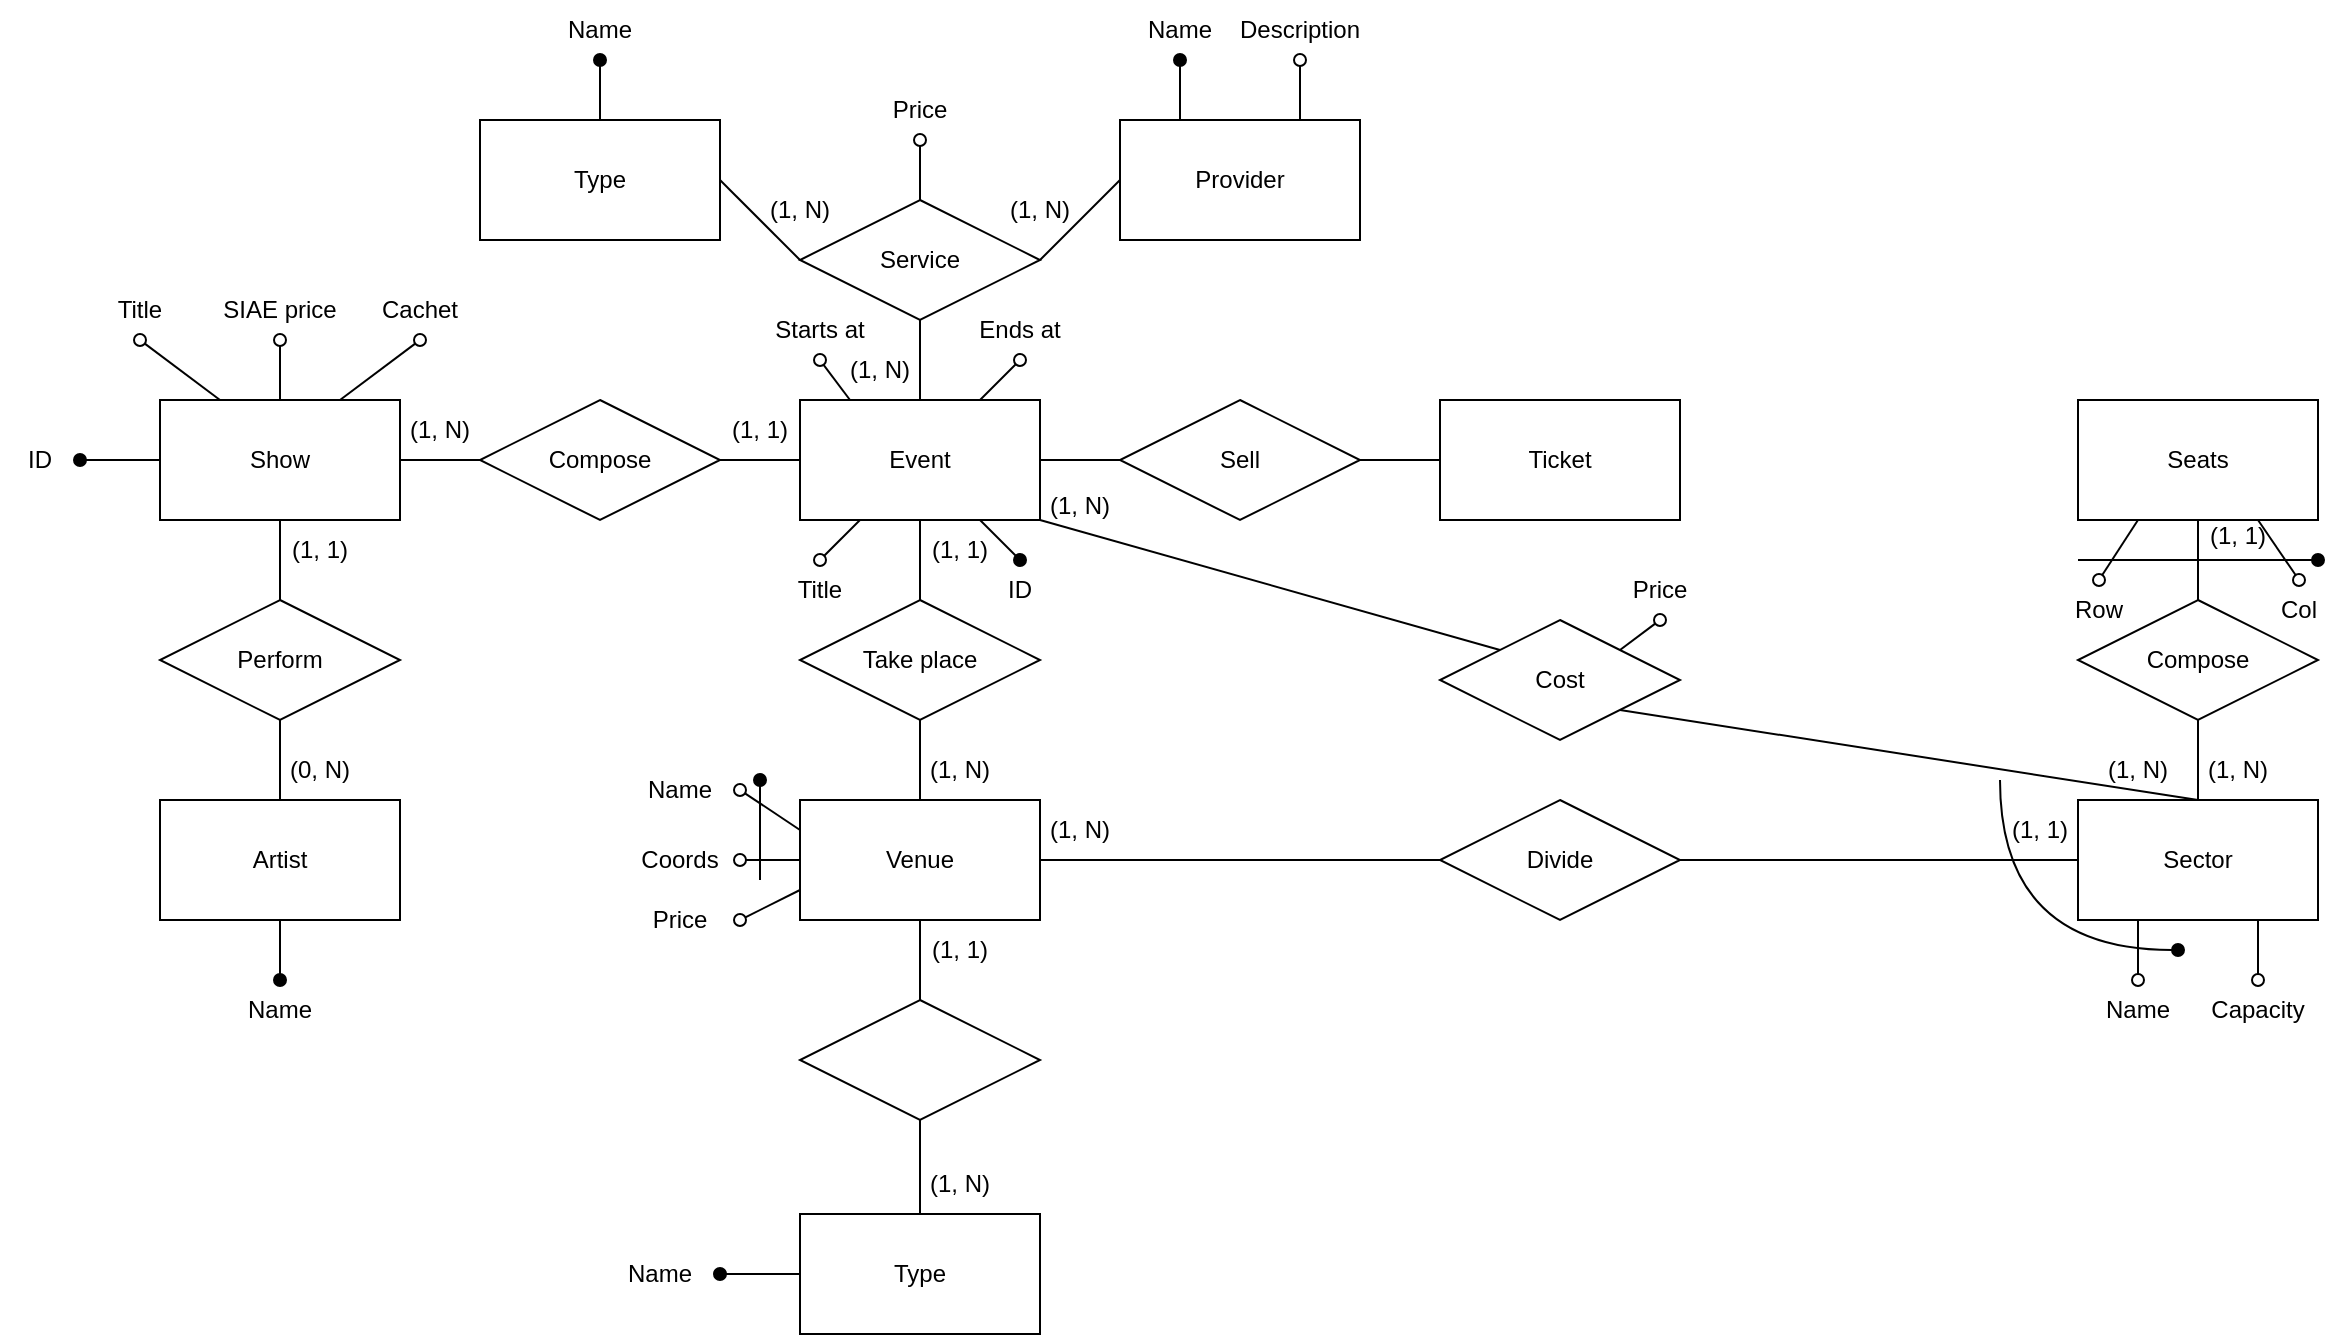 <mxfile version="20.7.4" type="device"><diagram id="aoXQrt5_DUuFPbcQlHmZ" name="Page-1"><mxGraphModel dx="880" dy="478" grid="1" gridSize="10" guides="1" tooltips="1" connect="1" arrows="1" fold="1" page="1" pageScale="1" pageWidth="1169" pageHeight="827" math="0" shadow="0"><root><mxCell id="0"/><mxCell id="1" parent="0"/><mxCell id="zBIkQlwktoTOzgUExCND-1" value="Event" style="rounded=0;whiteSpace=wrap;html=1;" parent="1" vertex="1"><mxGeometry x="400" y="360" width="120" height="60" as="geometry"/></mxCell><mxCell id="zBIkQlwktoTOzgUExCND-2" value="&lt;div&gt;Show&lt;/div&gt;" style="rounded=0;whiteSpace=wrap;html=1;" parent="1" vertex="1"><mxGeometry x="80" y="360" width="120" height="60" as="geometry"/></mxCell><mxCell id="zBIkQlwktoTOzgUExCND-3" value="&lt;div&gt;Artist&lt;/div&gt;" style="rounded=0;whiteSpace=wrap;html=1;" parent="1" vertex="1"><mxGeometry x="80" y="560" width="120" height="60" as="geometry"/></mxCell><mxCell id="zBIkQlwktoTOzgUExCND-4" value="Compose" style="rhombus;whiteSpace=wrap;html=1;" parent="1" vertex="1"><mxGeometry x="240" y="360" width="120" height="60" as="geometry"/></mxCell><mxCell id="zBIkQlwktoTOzgUExCND-5" value="Perform" style="rhombus;whiteSpace=wrap;html=1;" parent="1" vertex="1"><mxGeometry x="80" y="460" width="120" height="60" as="geometry"/></mxCell><mxCell id="zBIkQlwktoTOzgUExCND-6" value="" style="endArrow=none;html=1;rounded=0;exitX=1;exitY=0.5;exitDx=0;exitDy=0;entryX=0;entryY=0.5;entryDx=0;entryDy=0;" parent="1" source="zBIkQlwktoTOzgUExCND-4" target="zBIkQlwktoTOzgUExCND-1" edge="1"><mxGeometry width="50" height="50" relative="1" as="geometry"><mxPoint x="390" y="430" as="sourcePoint"/><mxPoint x="440" y="380" as="targetPoint"/></mxGeometry></mxCell><mxCell id="zBIkQlwktoTOzgUExCND-7" value="" style="endArrow=none;html=1;rounded=0;exitX=1;exitY=0.5;exitDx=0;exitDy=0;entryX=0;entryY=0.5;entryDx=0;entryDy=0;" parent="1" source="zBIkQlwktoTOzgUExCND-2" target="zBIkQlwktoTOzgUExCND-4" edge="1"><mxGeometry width="50" height="50" relative="1" as="geometry"><mxPoint x="390" y="430" as="sourcePoint"/><mxPoint x="440" y="380" as="targetPoint"/></mxGeometry></mxCell><mxCell id="zBIkQlwktoTOzgUExCND-8" value="" style="endArrow=none;html=1;rounded=0;exitX=0.5;exitY=0;exitDx=0;exitDy=0;entryX=0.5;entryY=1;entryDx=0;entryDy=0;" parent="1" source="zBIkQlwktoTOzgUExCND-5" target="zBIkQlwktoTOzgUExCND-2" edge="1"><mxGeometry width="50" height="50" relative="1" as="geometry"><mxPoint x="390" y="430" as="sourcePoint"/><mxPoint x="440" y="380" as="targetPoint"/></mxGeometry></mxCell><mxCell id="zBIkQlwktoTOzgUExCND-9" value="" style="endArrow=none;html=1;rounded=0;exitX=0.5;exitY=0;exitDx=0;exitDy=0;entryX=0.5;entryY=1;entryDx=0;entryDy=0;" parent="1" source="zBIkQlwktoTOzgUExCND-3" target="zBIkQlwktoTOzgUExCND-5" edge="1"><mxGeometry width="50" height="50" relative="1" as="geometry"><mxPoint x="390" y="430" as="sourcePoint"/><mxPoint x="440" y="380" as="targetPoint"/></mxGeometry></mxCell><mxCell id="zBIkQlwktoTOzgUExCND-12" value="&lt;div&gt;(1, 1)&lt;/div&gt;" style="text;html=1;strokeColor=none;fillColor=none;align=center;verticalAlign=middle;whiteSpace=wrap;rounded=0;" parent="1" vertex="1"><mxGeometry x="130" y="420" width="60" height="30" as="geometry"/></mxCell><mxCell id="zBIkQlwktoTOzgUExCND-13" value="&lt;div&gt;(0, N)&lt;/div&gt;" style="text;html=1;strokeColor=none;fillColor=none;align=center;verticalAlign=middle;whiteSpace=wrap;rounded=0;" parent="1" vertex="1"><mxGeometry x="130" y="530" width="60" height="30" as="geometry"/></mxCell><mxCell id="zBIkQlwktoTOzgUExCND-14" value="Title" style="text;html=1;strokeColor=none;fillColor=none;align=center;verticalAlign=middle;whiteSpace=wrap;rounded=0;" parent="1" vertex="1"><mxGeometry x="40" y="300" width="60" height="30" as="geometry"/></mxCell><mxCell id="zBIkQlwktoTOzgUExCND-18" value="" style="endArrow=oval;html=1;rounded=0;exitX=0.25;exitY=0;exitDx=0;exitDy=0;entryX=0.5;entryY=1;entryDx=0;entryDy=0;endFill=0;" parent="1" source="zBIkQlwktoTOzgUExCND-2" target="zBIkQlwktoTOzgUExCND-14" edge="1"><mxGeometry width="50" height="50" relative="1" as="geometry"><mxPoint x="390" y="430" as="sourcePoint"/><mxPoint x="440" y="380" as="targetPoint"/></mxGeometry></mxCell><mxCell id="zBIkQlwktoTOzgUExCND-19" value="SIAE price" style="text;html=1;strokeColor=none;fillColor=none;align=center;verticalAlign=middle;whiteSpace=wrap;rounded=0;" parent="1" vertex="1"><mxGeometry x="110" y="300" width="60" height="30" as="geometry"/></mxCell><mxCell id="zBIkQlwktoTOzgUExCND-20" value="" style="endArrow=oval;html=1;rounded=0;exitX=0.5;exitY=0;exitDx=0;exitDy=0;entryX=0.5;entryY=1;entryDx=0;entryDy=0;endFill=0;" parent="1" source="zBIkQlwktoTOzgUExCND-2" target="zBIkQlwktoTOzgUExCND-19" edge="1"><mxGeometry width="50" height="50" relative="1" as="geometry"><mxPoint x="390" y="430" as="sourcePoint"/><mxPoint x="440" y="380" as="targetPoint"/></mxGeometry></mxCell><mxCell id="zBIkQlwktoTOzgUExCND-21" value="&lt;div&gt;Cachet&lt;/div&gt;" style="text;html=1;strokeColor=none;fillColor=none;align=center;verticalAlign=middle;whiteSpace=wrap;rounded=0;" parent="1" vertex="1"><mxGeometry x="180" y="300" width="60" height="30" as="geometry"/></mxCell><mxCell id="zBIkQlwktoTOzgUExCND-22" value="" style="endArrow=oval;html=1;rounded=0;exitX=0.75;exitY=0;exitDx=0;exitDy=0;entryX=0.5;entryY=1;entryDx=0;entryDy=0;endFill=0;" parent="1" source="zBIkQlwktoTOzgUExCND-2" target="zBIkQlwktoTOzgUExCND-21" edge="1"><mxGeometry width="50" height="50" relative="1" as="geometry"><mxPoint x="390" y="430" as="sourcePoint"/><mxPoint x="440" y="380" as="targetPoint"/></mxGeometry></mxCell><mxCell id="zBIkQlwktoTOzgUExCND-23" value="Name" style="text;html=1;strokeColor=none;fillColor=none;align=center;verticalAlign=middle;whiteSpace=wrap;rounded=0;" parent="1" vertex="1"><mxGeometry x="110" y="650" width="60" height="30" as="geometry"/></mxCell><mxCell id="zBIkQlwktoTOzgUExCND-24" value="" style="endArrow=oval;html=1;rounded=0;exitX=0.5;exitY=1;exitDx=0;exitDy=0;entryX=0.5;entryY=0;entryDx=0;entryDy=0;endFill=1;" parent="1" source="zBIkQlwktoTOzgUExCND-3" target="zBIkQlwktoTOzgUExCND-23" edge="1"><mxGeometry width="50" height="50" relative="1" as="geometry"><mxPoint x="390" y="590" as="sourcePoint"/><mxPoint x="440" y="540" as="targetPoint"/></mxGeometry></mxCell><mxCell id="zBIkQlwktoTOzgUExCND-25" value="&lt;div&gt;(1, 1)&lt;/div&gt;" style="text;html=1;strokeColor=none;fillColor=none;align=center;verticalAlign=middle;whiteSpace=wrap;rounded=0;" parent="1" vertex="1"><mxGeometry x="350" y="360" width="60" height="30" as="geometry"/></mxCell><mxCell id="zBIkQlwktoTOzgUExCND-26" value="(1, N)" style="text;html=1;strokeColor=none;fillColor=none;align=center;verticalAlign=middle;whiteSpace=wrap;rounded=0;" parent="1" vertex="1"><mxGeometry x="190" y="360" width="60" height="30" as="geometry"/></mxCell><mxCell id="zBIkQlwktoTOzgUExCND-27" value="Title" style="text;html=1;strokeColor=none;fillColor=none;align=center;verticalAlign=middle;whiteSpace=wrap;rounded=0;" parent="1" vertex="1"><mxGeometry x="380" y="440" width="60" height="30" as="geometry"/></mxCell><mxCell id="zBIkQlwktoTOzgUExCND-28" value="&lt;div&gt;Starts at&lt;/div&gt;" style="text;html=1;strokeColor=none;fillColor=none;align=center;verticalAlign=middle;whiteSpace=wrap;rounded=0;" parent="1" vertex="1"><mxGeometry x="380" y="310" width="60" height="30" as="geometry"/></mxCell><mxCell id="zBIkQlwktoTOzgUExCND-29" value="Ends at" style="text;html=1;strokeColor=none;fillColor=none;align=center;verticalAlign=middle;whiteSpace=wrap;rounded=0;" parent="1" vertex="1"><mxGeometry x="480" y="310" width="60" height="30" as="geometry"/></mxCell><mxCell id="zBIkQlwktoTOzgUExCND-30" value="" style="endArrow=oval;html=1;rounded=0;entryX=0.5;entryY=0;entryDx=0;entryDy=0;exitX=0.25;exitY=1;exitDx=0;exitDy=0;endFill=0;" parent="1" source="zBIkQlwktoTOzgUExCND-1" target="zBIkQlwktoTOzgUExCND-27" edge="1"><mxGeometry width="50" height="50" relative="1" as="geometry"><mxPoint x="300" y="440" as="sourcePoint"/><mxPoint x="350" y="390" as="targetPoint"/></mxGeometry></mxCell><mxCell id="zBIkQlwktoTOzgUExCND-31" value="" style="endArrow=oval;html=1;rounded=0;exitX=0.25;exitY=1;exitDx=0;exitDy=0;endFill=0;entryX=0.5;entryY=1;entryDx=0;entryDy=0;" parent="1" source="zBIkQlwktoTOzgUExCND-68" target="zBIkQlwktoTOzgUExCND-28" edge="1"><mxGeometry width="50" height="50" relative="1" as="geometry"><mxPoint x="300" y="440" as="sourcePoint"/><mxPoint x="490" y="330" as="targetPoint"/></mxGeometry></mxCell><mxCell id="zBIkQlwktoTOzgUExCND-32" value="" style="endArrow=oval;html=1;rounded=0;exitX=0.75;exitY=0;exitDx=0;exitDy=0;entryX=0.5;entryY=1;entryDx=0;entryDy=0;endFill=0;" parent="1" source="zBIkQlwktoTOzgUExCND-1" target="zBIkQlwktoTOzgUExCND-29" edge="1"><mxGeometry width="50" height="50" relative="1" as="geometry"><mxPoint x="300" y="440" as="sourcePoint"/><mxPoint x="350" y="390" as="targetPoint"/></mxGeometry></mxCell><mxCell id="zBIkQlwktoTOzgUExCND-33" value="Sell" style="rhombus;whiteSpace=wrap;html=1;" parent="1" vertex="1"><mxGeometry x="560" y="360" width="120" height="60" as="geometry"/></mxCell><mxCell id="zBIkQlwktoTOzgUExCND-35" value="Seats" style="rounded=0;whiteSpace=wrap;html=1;" parent="1" vertex="1"><mxGeometry x="1039" y="360" width="120" height="60" as="geometry"/></mxCell><mxCell id="zBIkQlwktoTOzgUExCND-36" value="" style="endArrow=none;html=1;rounded=0;exitX=1;exitY=0.5;exitDx=0;exitDy=0;entryX=0;entryY=0.5;entryDx=0;entryDy=0;" parent="1" source="zBIkQlwktoTOzgUExCND-1" target="zBIkQlwktoTOzgUExCND-33" edge="1"><mxGeometry width="50" height="50" relative="1" as="geometry"><mxPoint x="680" y="440" as="sourcePoint"/><mxPoint x="730" y="390" as="targetPoint"/></mxGeometry></mxCell><mxCell id="zBIkQlwktoTOzgUExCND-37" value="" style="endArrow=none;html=1;rounded=0;entryX=0;entryY=0.5;entryDx=0;entryDy=0;exitX=1;exitY=0.5;exitDx=0;exitDy=0;" parent="1" source="zBIkQlwktoTOzgUExCND-33" target="wOfFlFQYstHc1XPXzi2x-83" edge="1"><mxGeometry width="50" height="50" relative="1" as="geometry"><mxPoint x="690" y="400" as="sourcePoint"/><mxPoint x="730" y="390" as="targetPoint"/></mxGeometry></mxCell><mxCell id="zBIkQlwktoTOzgUExCND-40" value="ID" style="text;html=1;strokeColor=none;fillColor=none;align=center;verticalAlign=middle;whiteSpace=wrap;rounded=0;" parent="1" vertex="1"><mxGeometry x="480" y="440" width="60" height="30" as="geometry"/></mxCell><mxCell id="zBIkQlwktoTOzgUExCND-41" value="" style="endArrow=oval;html=1;rounded=0;exitX=0.75;exitY=1;exitDx=0;exitDy=0;entryX=0.5;entryY=0;entryDx=0;entryDy=0;endFill=1;" parent="1" source="zBIkQlwktoTOzgUExCND-1" target="zBIkQlwktoTOzgUExCND-40" edge="1"><mxGeometry width="50" height="50" relative="1" as="geometry"><mxPoint x="680" y="440" as="sourcePoint"/><mxPoint x="730" y="390" as="targetPoint"/></mxGeometry></mxCell><mxCell id="zBIkQlwktoTOzgUExCND-45" value="Row" style="text;html=1;strokeColor=none;fillColor=none;align=center;verticalAlign=middle;whiteSpace=wrap;rounded=0;" parent="1" vertex="1"><mxGeometry x="1030" y="450" width="39" height="30" as="geometry"/></mxCell><mxCell id="zBIkQlwktoTOzgUExCND-47" value="&lt;div&gt;Col&lt;/div&gt;" style="text;html=1;strokeColor=none;fillColor=none;align=center;verticalAlign=middle;whiteSpace=wrap;rounded=0;" parent="1" vertex="1"><mxGeometry x="1130" y="450" width="39" height="30" as="geometry"/></mxCell><mxCell id="zBIkQlwktoTOzgUExCND-49" value="" style="endArrow=oval;html=1;rounded=0;exitX=0.25;exitY=1;exitDx=0;exitDy=0;entryX=0.5;entryY=0;entryDx=0;entryDy=0;endFill=0;" parent="1" source="zBIkQlwktoTOzgUExCND-35" target="zBIkQlwktoTOzgUExCND-45" edge="1"><mxGeometry width="50" height="50" relative="1" as="geometry"><mxPoint x="999" y="440" as="sourcePoint"/><mxPoint x="1049" y="390" as="targetPoint"/></mxGeometry></mxCell><mxCell id="zBIkQlwktoTOzgUExCND-50" value="" style="endArrow=oval;html=1;rounded=0;exitX=0.75;exitY=1;exitDx=0;exitDy=0;entryX=0.5;entryY=0;entryDx=0;entryDy=0;endFill=0;" parent="1" source="zBIkQlwktoTOzgUExCND-35" target="zBIkQlwktoTOzgUExCND-47" edge="1"><mxGeometry width="50" height="50" relative="1" as="geometry"><mxPoint x="999" y="440" as="sourcePoint"/><mxPoint x="1049" y="390" as="targetPoint"/></mxGeometry></mxCell><mxCell id="zBIkQlwktoTOzgUExCND-51" value="" style="endArrow=oval;html=1;rounded=0;endFill=1;" parent="1" edge="1"><mxGeometry width="50" height="50" relative="1" as="geometry"><mxPoint x="1039" y="440" as="sourcePoint"/><mxPoint x="1159" y="440" as="targetPoint"/></mxGeometry></mxCell><mxCell id="zBIkQlwktoTOzgUExCND-52" value="Provider" style="rounded=0;whiteSpace=wrap;html=1;" parent="1" vertex="1"><mxGeometry x="560" y="220" width="120" height="60" as="geometry"/></mxCell><mxCell id="zBIkQlwktoTOzgUExCND-53" value="Service" style="rhombus;whiteSpace=wrap;html=1;" parent="1" vertex="1"><mxGeometry x="400" y="260" width="120" height="60" as="geometry"/></mxCell><mxCell id="zBIkQlwktoTOzgUExCND-54" value="" style="endArrow=none;html=1;rounded=0;entryX=0.5;entryY=0;entryDx=0;entryDy=0;exitX=0.5;exitY=1;exitDx=0;exitDy=0;" parent="1" source="zBIkQlwktoTOzgUExCND-53" target="zBIkQlwktoTOzgUExCND-1" edge="1"><mxGeometry width="50" height="50" relative="1" as="geometry"><mxPoint x="460" y="300" as="sourcePoint"/><mxPoint x="430" y="450" as="targetPoint"/></mxGeometry></mxCell><mxCell id="zBIkQlwktoTOzgUExCND-55" value="" style="endArrow=none;html=1;rounded=0;entryX=1;entryY=0.5;entryDx=0;entryDy=0;exitX=0;exitY=0.5;exitDx=0;exitDy=0;" parent="1" source="zBIkQlwktoTOzgUExCND-52" target="zBIkQlwktoTOzgUExCND-53" edge="1"><mxGeometry width="50" height="50" relative="1" as="geometry"><mxPoint x="750" y="120" as="sourcePoint"/><mxPoint x="430" y="310" as="targetPoint"/></mxGeometry></mxCell><mxCell id="zBIkQlwktoTOzgUExCND-62" value="" style="endArrow=oval;html=1;rounded=0;exitX=0.75;exitY=0;exitDx=0;exitDy=0;endFill=0;entryX=0.5;entryY=1;entryDx=0;entryDy=0;" parent="1" source="zBIkQlwktoTOzgUExCND-52" target="wOfFlFQYstHc1XPXzi2x-71" edge="1"><mxGeometry width="50" height="50" relative="1" as="geometry"><mxPoint x="400" y="580" as="sourcePoint"/><mxPoint x="490" y="130" as="targetPoint"/></mxGeometry></mxCell><mxCell id="zBIkQlwktoTOzgUExCND-68" value="(1, N)" style="text;html=1;strokeColor=none;fillColor=none;align=center;verticalAlign=middle;whiteSpace=wrap;rounded=0;" parent="1" vertex="1"><mxGeometry x="410" y="330" width="60" height="30" as="geometry"/></mxCell><mxCell id="wOfFlFQYstHc1XPXzi2x-6" value="Venue" style="rounded=0;whiteSpace=wrap;html=1;" parent="1" vertex="1"><mxGeometry x="400" y="560" width="120" height="60" as="geometry"/></mxCell><mxCell id="wOfFlFQYstHc1XPXzi2x-7" value="Take place" style="rhombus;whiteSpace=wrap;html=1;" parent="1" vertex="1"><mxGeometry x="400" y="460" width="120" height="60" as="geometry"/></mxCell><mxCell id="wOfFlFQYstHc1XPXzi2x-8" value="" style="endArrow=none;html=1;rounded=0;entryX=0.5;entryY=1;entryDx=0;entryDy=0;exitX=0.5;exitY=0;exitDx=0;exitDy=0;" parent="1" source="wOfFlFQYstHc1XPXzi2x-7" target="zBIkQlwktoTOzgUExCND-1" edge="1"><mxGeometry width="50" height="50" relative="1" as="geometry"><mxPoint x="400" y="530" as="sourcePoint"/><mxPoint x="450" y="480" as="targetPoint"/></mxGeometry></mxCell><mxCell id="wOfFlFQYstHc1XPXzi2x-9" value="" style="endArrow=none;html=1;rounded=0;exitX=0.5;exitY=0;exitDx=0;exitDy=0;entryX=0.5;entryY=1;entryDx=0;entryDy=0;" parent="1" source="wOfFlFQYstHc1XPXzi2x-6" target="wOfFlFQYstHc1XPXzi2x-7" edge="1"><mxGeometry width="50" height="50" relative="1" as="geometry"><mxPoint x="400" y="530" as="sourcePoint"/><mxPoint x="450" y="480" as="targetPoint"/></mxGeometry></mxCell><mxCell id="wOfFlFQYstHc1XPXzi2x-10" value="Type" style="rounded=0;whiteSpace=wrap;html=1;" parent="1" vertex="1"><mxGeometry x="400" y="767" width="120" height="60" as="geometry"/></mxCell><mxCell id="wOfFlFQYstHc1XPXzi2x-11" value="" style="rhombus;whiteSpace=wrap;html=1;" parent="1" vertex="1"><mxGeometry x="400" y="660" width="120" height="60" as="geometry"/></mxCell><mxCell id="wOfFlFQYstHc1XPXzi2x-12" value="" style="endArrow=none;html=1;rounded=0;entryX=0.5;entryY=1;entryDx=0;entryDy=0;exitX=0.5;exitY=0;exitDx=0;exitDy=0;" parent="1" source="wOfFlFQYstHc1XPXzi2x-11" target="wOfFlFQYstHc1XPXzi2x-6" edge="1"><mxGeometry width="50" height="50" relative="1" as="geometry"><mxPoint x="400" y="740" as="sourcePoint"/><mxPoint x="450" y="690" as="targetPoint"/></mxGeometry></mxCell><mxCell id="wOfFlFQYstHc1XPXzi2x-13" value="" style="endArrow=none;html=1;rounded=0;exitX=0.5;exitY=0;exitDx=0;exitDy=0;entryX=0.5;entryY=1;entryDx=0;entryDy=0;" parent="1" source="wOfFlFQYstHc1XPXzi2x-10" target="wOfFlFQYstHc1XPXzi2x-11" edge="1"><mxGeometry width="50" height="50" relative="1" as="geometry"><mxPoint x="400" y="740" as="sourcePoint"/><mxPoint x="450" y="690" as="targetPoint"/></mxGeometry></mxCell><mxCell id="wOfFlFQYstHc1XPXzi2x-14" value="&lt;div&gt;(1, 1)&lt;/div&gt;" style="text;html=1;strokeColor=none;fillColor=none;align=center;verticalAlign=middle;whiteSpace=wrap;rounded=0;" parent="1" vertex="1"><mxGeometry x="450" y="620" width="60" height="30" as="geometry"/></mxCell><mxCell id="wOfFlFQYstHc1XPXzi2x-15" value="&lt;div&gt;(1, N)&lt;/div&gt;" style="text;html=1;strokeColor=none;fillColor=none;align=center;verticalAlign=middle;whiteSpace=wrap;rounded=0;" parent="1" vertex="1"><mxGeometry x="450" y="530" width="60" height="30" as="geometry"/></mxCell><mxCell id="wOfFlFQYstHc1XPXzi2x-16" value="&lt;div&gt;(1, 1)&lt;/div&gt;" style="text;html=1;strokeColor=none;fillColor=none;align=center;verticalAlign=middle;whiteSpace=wrap;rounded=0;" parent="1" vertex="1"><mxGeometry x="450" y="420" width="60" height="30" as="geometry"/></mxCell><mxCell id="wOfFlFQYstHc1XPXzi2x-17" value="&lt;div&gt;(1, N)&lt;/div&gt;" style="text;html=1;strokeColor=none;fillColor=none;align=center;verticalAlign=middle;whiteSpace=wrap;rounded=0;" parent="1" vertex="1"><mxGeometry x="450" y="737" width="60" height="30" as="geometry"/></mxCell><mxCell id="wOfFlFQYstHc1XPXzi2x-18" value="Sector" style="rounded=0;whiteSpace=wrap;html=1;" parent="1" vertex="1"><mxGeometry x="1039" y="560" width="120" height="60" as="geometry"/></mxCell><mxCell id="wOfFlFQYstHc1XPXzi2x-19" value="Divide" style="rhombus;whiteSpace=wrap;html=1;" parent="1" vertex="1"><mxGeometry x="720" y="560" width="120" height="60" as="geometry"/></mxCell><mxCell id="wOfFlFQYstHc1XPXzi2x-20" value="" style="endArrow=none;html=1;rounded=0;exitX=1;exitY=0.5;exitDx=0;exitDy=0;entryX=0;entryY=0.5;entryDx=0;entryDy=0;" parent="1" source="wOfFlFQYstHc1XPXzi2x-6" target="wOfFlFQYstHc1XPXzi2x-19" edge="1"><mxGeometry width="50" height="50" relative="1" as="geometry"><mxPoint x="750" y="680" as="sourcePoint"/><mxPoint x="800" y="630" as="targetPoint"/></mxGeometry></mxCell><mxCell id="wOfFlFQYstHc1XPXzi2x-21" value="" style="endArrow=none;html=1;rounded=0;exitX=1;exitY=0.5;exitDx=0;exitDy=0;entryX=0;entryY=0.5;entryDx=0;entryDy=0;" parent="1" source="wOfFlFQYstHc1XPXzi2x-19" target="wOfFlFQYstHc1XPXzi2x-18" edge="1"><mxGeometry width="50" height="50" relative="1" as="geometry"><mxPoint x="650" y="660" as="sourcePoint"/><mxPoint x="700" y="610" as="targetPoint"/></mxGeometry></mxCell><mxCell id="wOfFlFQYstHc1XPXzi2x-22" value="&lt;div&gt;(1, 1)&lt;/div&gt;" style="text;html=1;strokeColor=none;fillColor=none;align=center;verticalAlign=middle;whiteSpace=wrap;rounded=0;" parent="1" vertex="1"><mxGeometry x="990" y="560" width="60" height="30" as="geometry"/></mxCell><mxCell id="wOfFlFQYstHc1XPXzi2x-23" value="&lt;div&gt;(1, N)&lt;/div&gt;" style="text;html=1;strokeColor=none;fillColor=none;align=center;verticalAlign=middle;whiteSpace=wrap;rounded=0;" parent="1" vertex="1"><mxGeometry x="510" y="560" width="60" height="30" as="geometry"/></mxCell><mxCell id="wOfFlFQYstHc1XPXzi2x-24" value="Cost" style="rhombus;whiteSpace=wrap;html=1;" parent="1" vertex="1"><mxGeometry x="720" y="470" width="120" height="60" as="geometry"/></mxCell><mxCell id="wOfFlFQYstHc1XPXzi2x-25" value="" style="endArrow=none;html=1;rounded=0;exitX=0;exitY=0;exitDx=0;exitDy=0;entryX=1;entryY=1;entryDx=0;entryDy=0;" parent="1" source="wOfFlFQYstHc1XPXzi2x-24" target="zBIkQlwktoTOzgUExCND-1" edge="1"><mxGeometry width="50" height="50" relative="1" as="geometry"><mxPoint x="650" y="510" as="sourcePoint"/><mxPoint x="700" y="460" as="targetPoint"/></mxGeometry></mxCell><mxCell id="wOfFlFQYstHc1XPXzi2x-26" value="" style="endArrow=none;html=1;rounded=0;entryX=0.5;entryY=0;entryDx=0;entryDy=0;exitX=1;exitY=1;exitDx=0;exitDy=0;" parent="1" source="wOfFlFQYstHc1XPXzi2x-24" target="wOfFlFQYstHc1XPXzi2x-18" edge="1"><mxGeometry width="50" height="50" relative="1" as="geometry"><mxPoint x="650" y="510" as="sourcePoint"/><mxPoint x="700" y="460" as="targetPoint"/></mxGeometry></mxCell><mxCell id="wOfFlFQYstHc1XPXzi2x-27" value="Price" style="text;html=1;strokeColor=none;fillColor=none;align=center;verticalAlign=middle;whiteSpace=wrap;rounded=0;" parent="1" vertex="1"><mxGeometry x="800" y="440" width="60" height="30" as="geometry"/></mxCell><mxCell id="wOfFlFQYstHc1XPXzi2x-28" value="" style="endArrow=oval;html=1;rounded=0;exitX=1;exitY=0;exitDx=0;exitDy=0;endFill=0;entryX=0.5;entryY=1;entryDx=0;entryDy=0;" parent="1" source="wOfFlFQYstHc1XPXzi2x-24" target="wOfFlFQYstHc1XPXzi2x-27" edge="1"><mxGeometry width="50" height="50" relative="1" as="geometry"><mxPoint x="500" y="370" as="sourcePoint"/><mxPoint x="510" y="350" as="targetPoint"/></mxGeometry></mxCell><mxCell id="wOfFlFQYstHc1XPXzi2x-31" value="Compose" style="rhombus;whiteSpace=wrap;html=1;" parent="1" vertex="1"><mxGeometry x="1039" y="460" width="120" height="60" as="geometry"/></mxCell><mxCell id="wOfFlFQYstHc1XPXzi2x-32" value="" style="endArrow=none;html=1;rounded=0;entryX=0.5;entryY=1;entryDx=0;entryDy=0;exitX=0.5;exitY=0;exitDx=0;exitDy=0;" parent="1" source="wOfFlFQYstHc1XPXzi2x-31" target="zBIkQlwktoTOzgUExCND-35" edge="1"><mxGeometry width="50" height="50" relative="1" as="geometry"><mxPoint x="969" y="490" as="sourcePoint"/><mxPoint x="1019" y="440" as="targetPoint"/></mxGeometry></mxCell><mxCell id="wOfFlFQYstHc1XPXzi2x-33" value="" style="endArrow=none;html=1;rounded=0;exitX=0.5;exitY=0;exitDx=0;exitDy=0;entryX=0.5;entryY=1;entryDx=0;entryDy=0;" parent="1" source="wOfFlFQYstHc1XPXzi2x-18" target="wOfFlFQYstHc1XPXzi2x-31" edge="1"><mxGeometry width="50" height="50" relative="1" as="geometry"><mxPoint x="969" y="490" as="sourcePoint"/><mxPoint x="1019" y="440" as="targetPoint"/></mxGeometry></mxCell><mxCell id="wOfFlFQYstHc1XPXzi2x-34" value="(1, 1)" style="text;html=1;strokeColor=none;fillColor=none;align=center;verticalAlign=middle;whiteSpace=wrap;rounded=0;" parent="1" vertex="1"><mxGeometry x="1089" y="413" width="60" height="30" as="geometry"/></mxCell><mxCell id="wOfFlFQYstHc1XPXzi2x-35" value="&lt;div&gt;(1, N)&lt;/div&gt;" style="text;html=1;strokeColor=none;fillColor=none;align=center;verticalAlign=middle;whiteSpace=wrap;rounded=0;" parent="1" vertex="1"><mxGeometry x="1089" y="530" width="60" height="30" as="geometry"/></mxCell><mxCell id="wOfFlFQYstHc1XPXzi2x-38" value="&lt;div&gt;(1, N)&lt;/div&gt;" style="text;html=1;strokeColor=none;fillColor=none;align=center;verticalAlign=middle;whiteSpace=wrap;rounded=0;" parent="1" vertex="1"><mxGeometry x="1039" y="530" width="60" height="30" as="geometry"/></mxCell><mxCell id="wOfFlFQYstHc1XPXzi2x-39" value="&lt;div&gt;(1, N)&lt;/div&gt;" style="text;html=1;strokeColor=none;fillColor=none;align=center;verticalAlign=middle;whiteSpace=wrap;rounded=0;" parent="1" vertex="1"><mxGeometry x="510" y="398" width="60" height="30" as="geometry"/></mxCell><mxCell id="wOfFlFQYstHc1XPXzi2x-40" value="Name" style="text;html=1;strokeColor=none;fillColor=none;align=center;verticalAlign=middle;whiteSpace=wrap;rounded=0;" parent="1" vertex="1"><mxGeometry x="310" y="540" width="60" height="30" as="geometry"/></mxCell><mxCell id="wOfFlFQYstHc1XPXzi2x-41" value="Coords" style="text;html=1;strokeColor=none;fillColor=none;align=center;verticalAlign=middle;whiteSpace=wrap;rounded=0;" parent="1" vertex="1"><mxGeometry x="310" y="575" width="60" height="30" as="geometry"/></mxCell><mxCell id="wOfFlFQYstHc1XPXzi2x-42" value="Price" style="text;html=1;strokeColor=none;fillColor=none;align=center;verticalAlign=middle;whiteSpace=wrap;rounded=0;" parent="1" vertex="1"><mxGeometry x="310" y="605" width="60" height="30" as="geometry"/></mxCell><mxCell id="wOfFlFQYstHc1XPXzi2x-46" value="" style="endArrow=oval;html=1;rounded=0;exitX=0;exitY=0.25;exitDx=0;exitDy=0;entryX=1;entryY=0.5;entryDx=0;entryDy=0;endFill=0;" parent="1" source="wOfFlFQYstHc1XPXzi2x-6" target="wOfFlFQYstHc1XPXzi2x-40" edge="1"><mxGeometry width="50" height="50" relative="1" as="geometry"><mxPoint x="440" y="430" as="sourcePoint"/><mxPoint x="400.0" y="470" as="targetPoint"/></mxGeometry></mxCell><mxCell id="wOfFlFQYstHc1XPXzi2x-47" value="" style="endArrow=oval;html=1;rounded=0;exitX=0;exitY=0.5;exitDx=0;exitDy=0;entryX=1;entryY=0.5;entryDx=0;entryDy=0;endFill=0;" parent="1" source="wOfFlFQYstHc1XPXzi2x-6" target="wOfFlFQYstHc1XPXzi2x-41" edge="1"><mxGeometry width="50" height="50" relative="1" as="geometry"><mxPoint x="410.0" y="585" as="sourcePoint"/><mxPoint x="380.0" y="565" as="targetPoint"/></mxGeometry></mxCell><mxCell id="wOfFlFQYstHc1XPXzi2x-48" value="" style="endArrow=oval;html=1;rounded=0;exitX=0;exitY=0.75;exitDx=0;exitDy=0;entryX=1;entryY=0.5;entryDx=0;entryDy=0;endFill=0;" parent="1" source="wOfFlFQYstHc1XPXzi2x-6" target="wOfFlFQYstHc1XPXzi2x-42" edge="1"><mxGeometry width="50" height="50" relative="1" as="geometry"><mxPoint x="420.0" y="595" as="sourcePoint"/><mxPoint x="390.0" y="575" as="targetPoint"/></mxGeometry></mxCell><mxCell id="wOfFlFQYstHc1XPXzi2x-50" value="" style="endArrow=oval;html=1;rounded=0;endFill=1;" parent="1" edge="1"><mxGeometry width="50" height="50" relative="1" as="geometry"><mxPoint x="380" y="600" as="sourcePoint"/><mxPoint x="380" y="550" as="targetPoint"/></mxGeometry></mxCell><mxCell id="wOfFlFQYstHc1XPXzi2x-51" value="Name" style="text;html=1;strokeColor=none;fillColor=none;align=center;verticalAlign=middle;whiteSpace=wrap;rounded=0;" parent="1" vertex="1"><mxGeometry x="1039" y="650" width="60" height="30" as="geometry"/></mxCell><mxCell id="wOfFlFQYstHc1XPXzi2x-52" value="Capacity" style="text;html=1;strokeColor=none;fillColor=none;align=center;verticalAlign=middle;whiteSpace=wrap;rounded=0;" parent="1" vertex="1"><mxGeometry x="1099" y="650" width="60" height="30" as="geometry"/></mxCell><mxCell id="wOfFlFQYstHc1XPXzi2x-53" value="" style="endArrow=oval;html=1;rounded=0;exitX=0.25;exitY=1;exitDx=0;exitDy=0;endFill=0;entryX=0.5;entryY=0;entryDx=0;entryDy=0;" parent="1" source="wOfFlFQYstHc1XPXzi2x-18" target="wOfFlFQYstHc1XPXzi2x-51" edge="1"><mxGeometry width="50" height="50" relative="1" as="geometry"><mxPoint x="989" y="485" as="sourcePoint"/><mxPoint x="1009" y="460" as="targetPoint"/></mxGeometry></mxCell><mxCell id="wOfFlFQYstHc1XPXzi2x-54" value="" style="endArrow=oval;html=1;rounded=0;exitX=0.75;exitY=1;exitDx=0;exitDy=0;endFill=0;entryX=0.5;entryY=0;entryDx=0;entryDy=0;" parent="1" source="wOfFlFQYstHc1XPXzi2x-18" target="wOfFlFQYstHc1XPXzi2x-52" edge="1"><mxGeometry width="50" height="50" relative="1" as="geometry"><mxPoint x="989" y="485" as="sourcePoint"/><mxPoint x="1009" y="460" as="targetPoint"/></mxGeometry></mxCell><mxCell id="wOfFlFQYstHc1XPXzi2x-56" value="" style="endArrow=oval;html=1;rounded=0;endFill=1;edgeStyle=orthogonalEdgeStyle;curved=1;" parent="1" edge="1"><mxGeometry width="50" height="50" relative="1" as="geometry"><mxPoint x="1000" y="550" as="sourcePoint"/><mxPoint x="1089" y="635" as="targetPoint"/><Array as="points"><mxPoint x="1000" y="635"/></Array></mxGeometry></mxCell><mxCell id="wOfFlFQYstHc1XPXzi2x-57" value="ID" style="text;html=1;strokeColor=none;fillColor=none;align=center;verticalAlign=middle;whiteSpace=wrap;rounded=0;" parent="1" vertex="1"><mxGeometry y="375" width="40" height="30" as="geometry"/></mxCell><mxCell id="wOfFlFQYstHc1XPXzi2x-58" value="" style="endArrow=oval;html=1;rounded=0;exitX=0;exitY=0.5;exitDx=0;exitDy=0;entryX=1;entryY=0.5;entryDx=0;entryDy=0;endFill=1;" parent="1" source="zBIkQlwktoTOzgUExCND-2" target="wOfFlFQYstHc1XPXzi2x-57" edge="1"><mxGeometry width="50" height="50" relative="1" as="geometry"><mxPoint x="500" y="430" as="sourcePoint"/><mxPoint x="540" y="470" as="targetPoint"/></mxGeometry></mxCell><mxCell id="wOfFlFQYstHc1XPXzi2x-61" value="Name" style="text;html=1;strokeColor=none;fillColor=none;align=center;verticalAlign=middle;whiteSpace=wrap;rounded=0;" parent="1" vertex="1"><mxGeometry x="300" y="782" width="60" height="30" as="geometry"/></mxCell><mxCell id="wOfFlFQYstHc1XPXzi2x-62" value="" style="endArrow=oval;html=1;rounded=0;exitX=0;exitY=0.5;exitDx=0;exitDy=0;entryX=1;entryY=0.5;entryDx=0;entryDy=0;endFill=1;" parent="1" source="wOfFlFQYstHc1XPXzi2x-10" target="wOfFlFQYstHc1XPXzi2x-61" edge="1"><mxGeometry width="50" height="50" relative="1" as="geometry"><mxPoint x="410.0" y="585" as="sourcePoint"/><mxPoint x="380.0" y="565" as="targetPoint"/></mxGeometry></mxCell><mxCell id="wOfFlFQYstHc1XPXzi2x-65" value="Type" style="rounded=0;whiteSpace=wrap;html=1;" parent="1" vertex="1"><mxGeometry x="240" y="220" width="120" height="60" as="geometry"/></mxCell><mxCell id="wOfFlFQYstHc1XPXzi2x-68" value="" style="endArrow=none;html=1;rounded=0;exitX=1;exitY=0.5;exitDx=0;exitDy=0;entryX=0;entryY=0.5;entryDx=0;entryDy=0;" parent="1" source="wOfFlFQYstHc1XPXzi2x-65" target="zBIkQlwktoTOzgUExCND-53" edge="1"><mxGeometry width="50" height="50" relative="1" as="geometry"><mxPoint x="460" y="290" as="sourcePoint"/><mxPoint x="240" y="190" as="targetPoint"/></mxGeometry></mxCell><mxCell id="wOfFlFQYstHc1XPXzi2x-69" value="Name" style="text;html=1;strokeColor=none;fillColor=none;align=center;verticalAlign=middle;whiteSpace=wrap;rounded=0;" parent="1" vertex="1"><mxGeometry x="270" y="160" width="60" height="30" as="geometry"/></mxCell><mxCell id="wOfFlFQYstHc1XPXzi2x-70" value="" style="endArrow=oval;html=1;rounded=0;exitX=0.5;exitY=0;exitDx=0;exitDy=0;entryX=0.5;entryY=1;entryDx=0;entryDy=0;endFill=1;" parent="1" source="wOfFlFQYstHc1XPXzi2x-65" target="wOfFlFQYstHc1XPXzi2x-69" edge="1"><mxGeometry width="50" height="50" relative="1" as="geometry"><mxPoint x="440" y="170" as="sourcePoint"/><mxPoint x="440" y="140" as="targetPoint"/></mxGeometry></mxCell><mxCell id="wOfFlFQYstHc1XPXzi2x-71" value="Description" style="text;html=1;strokeColor=none;fillColor=none;align=center;verticalAlign=middle;whiteSpace=wrap;rounded=0;" parent="1" vertex="1"><mxGeometry x="620" y="160" width="60" height="30" as="geometry"/></mxCell><mxCell id="wOfFlFQYstHc1XPXzi2x-72" value="" style="endArrow=oval;html=1;rounded=0;exitX=0.25;exitY=0;exitDx=0;exitDy=0;entryX=0.5;entryY=1;entryDx=0;entryDy=0;endFill=1;" parent="1" source="zBIkQlwktoTOzgUExCND-52" target="wOfFlFQYstHc1XPXzi2x-73" edge="1"><mxGeometry width="50" height="50" relative="1" as="geometry"><mxPoint x="500" y="430" as="sourcePoint"/><mxPoint x="540" y="470" as="targetPoint"/></mxGeometry></mxCell><mxCell id="wOfFlFQYstHc1XPXzi2x-73" value="Name" style="text;html=1;strokeColor=none;fillColor=none;align=center;verticalAlign=middle;whiteSpace=wrap;rounded=0;" parent="1" vertex="1"><mxGeometry x="560" y="160" width="60" height="30" as="geometry"/></mxCell><mxCell id="wOfFlFQYstHc1XPXzi2x-74" value="Price" style="text;html=1;strokeColor=none;fillColor=none;align=center;verticalAlign=middle;whiteSpace=wrap;rounded=0;" parent="1" vertex="1"><mxGeometry x="430" y="200" width="60" height="30" as="geometry"/></mxCell><mxCell id="wOfFlFQYstHc1XPXzi2x-75" value="" style="endArrow=oval;html=1;rounded=0;exitX=0.5;exitY=0;exitDx=0;exitDy=0;entryX=0.5;entryY=1;entryDx=0;entryDy=0;endFill=0;" parent="1" source="zBIkQlwktoTOzgUExCND-53" target="wOfFlFQYstHc1XPXzi2x-74" edge="1"><mxGeometry width="50" height="50" relative="1" as="geometry"><mxPoint x="530" y="200" as="sourcePoint"/><mxPoint x="570" y="200" as="targetPoint"/></mxGeometry></mxCell><mxCell id="wOfFlFQYstHc1XPXzi2x-79" value="(1, N)" style="text;html=1;strokeColor=none;fillColor=none;align=center;verticalAlign=middle;whiteSpace=wrap;rounded=0;" parent="1" vertex="1"><mxGeometry x="370" y="250" width="60" height="30" as="geometry"/></mxCell><mxCell id="wOfFlFQYstHc1XPXzi2x-81" value="(1, N)" style="text;html=1;strokeColor=none;fillColor=none;align=center;verticalAlign=middle;whiteSpace=wrap;rounded=0;" parent="1" vertex="1"><mxGeometry x="490" y="250" width="60" height="30" as="geometry"/></mxCell><mxCell id="wOfFlFQYstHc1XPXzi2x-83" value="&lt;div&gt;Ticket&lt;/div&gt;" style="rounded=0;whiteSpace=wrap;html=1;" parent="1" vertex="1"><mxGeometry x="720" y="360" width="120" height="60" as="geometry"/></mxCell></root></mxGraphModel></diagram></mxfile>